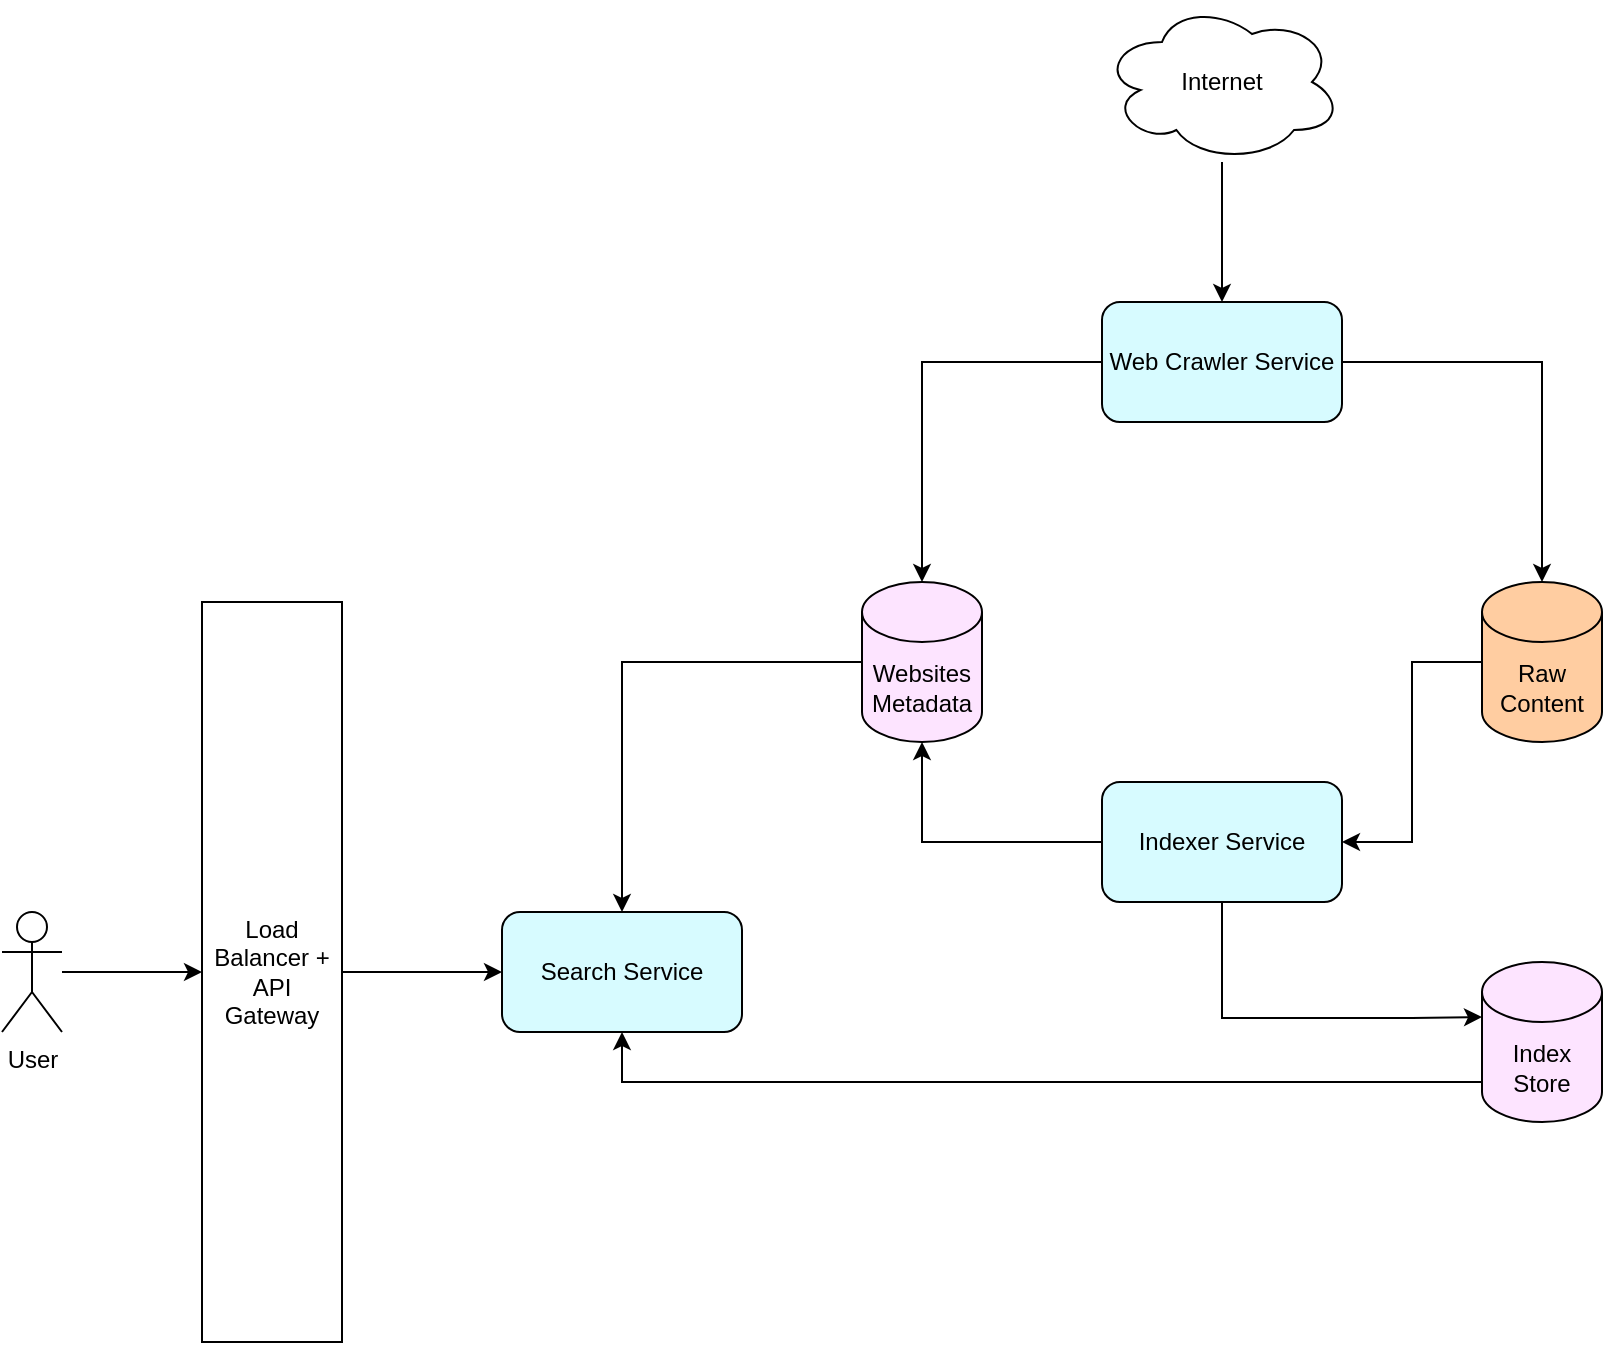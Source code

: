 <mxfile version="27.1.3">
  <diagram name="Page-1" id="1fHfDRsAxKp9Wu0-r-3a">
    <mxGraphModel dx="1868" dy="655" grid="1" gridSize="10" guides="1" tooltips="1" connect="1" arrows="1" fold="1" page="1" pageScale="1" pageWidth="850" pageHeight="1100" math="0" shadow="0">
      <root>
        <mxCell id="0" />
        <mxCell id="1" parent="0" />
        <mxCell id="ZGOQ4e3gz1KmdeJeDkj_-1" value="Web Crawler Service" style="rounded=1;whiteSpace=wrap;html=1;fillColor=#D7FBFF;" vertex="1" parent="1">
          <mxGeometry x="460" y="170" width="120" height="60" as="geometry" />
        </mxCell>
        <mxCell id="ZGOQ4e3gz1KmdeJeDkj_-5" value="" style="edgeStyle=orthogonalEdgeStyle;rounded=0;orthogonalLoop=1;jettySize=auto;html=1;" edge="1" parent="1" source="ZGOQ4e3gz1KmdeJeDkj_-2" target="ZGOQ4e3gz1KmdeJeDkj_-1">
          <mxGeometry relative="1" as="geometry" />
        </mxCell>
        <mxCell id="ZGOQ4e3gz1KmdeJeDkj_-2" value="Internet" style="ellipse;shape=cloud;whiteSpace=wrap;html=1;" vertex="1" parent="1">
          <mxGeometry x="460" y="20" width="120" height="80" as="geometry" />
        </mxCell>
        <mxCell id="ZGOQ4e3gz1KmdeJeDkj_-9" style="edgeStyle=orthogonalEdgeStyle;rounded=0;orthogonalLoop=1;jettySize=auto;html=1;entryX=1;entryY=0.5;entryDx=0;entryDy=0;" edge="1" parent="1" source="ZGOQ4e3gz1KmdeJeDkj_-3" target="ZGOQ4e3gz1KmdeJeDkj_-8">
          <mxGeometry relative="1" as="geometry" />
        </mxCell>
        <mxCell id="ZGOQ4e3gz1KmdeJeDkj_-3" value="Raw Content" style="shape=cylinder3;whiteSpace=wrap;html=1;boundedLbl=1;backgroundOutline=1;size=15;fillColor=#FFCDA1;" vertex="1" parent="1">
          <mxGeometry x="650" y="310" width="60" height="80" as="geometry" />
        </mxCell>
        <mxCell id="ZGOQ4e3gz1KmdeJeDkj_-14" style="edgeStyle=orthogonalEdgeStyle;rounded=0;orthogonalLoop=1;jettySize=auto;html=1;entryX=0.5;entryY=0;entryDx=0;entryDy=0;" edge="1" parent="1" source="ZGOQ4e3gz1KmdeJeDkj_-4" target="ZGOQ4e3gz1KmdeJeDkj_-13">
          <mxGeometry relative="1" as="geometry" />
        </mxCell>
        <mxCell id="ZGOQ4e3gz1KmdeJeDkj_-4" value="Websites Metadata" style="shape=cylinder3;whiteSpace=wrap;html=1;boundedLbl=1;backgroundOutline=1;size=15;fillColor=#FDE4FF;" vertex="1" parent="1">
          <mxGeometry x="340" y="310" width="60" height="80" as="geometry" />
        </mxCell>
        <mxCell id="ZGOQ4e3gz1KmdeJeDkj_-6" style="edgeStyle=orthogonalEdgeStyle;rounded=0;orthogonalLoop=1;jettySize=auto;html=1;entryX=0.5;entryY=0;entryDx=0;entryDy=0;entryPerimeter=0;" edge="1" parent="1" source="ZGOQ4e3gz1KmdeJeDkj_-1" target="ZGOQ4e3gz1KmdeJeDkj_-3">
          <mxGeometry relative="1" as="geometry" />
        </mxCell>
        <mxCell id="ZGOQ4e3gz1KmdeJeDkj_-7" style="edgeStyle=orthogonalEdgeStyle;rounded=0;orthogonalLoop=1;jettySize=auto;html=1;entryX=0.5;entryY=0;entryDx=0;entryDy=0;entryPerimeter=0;" edge="1" parent="1" source="ZGOQ4e3gz1KmdeJeDkj_-1" target="ZGOQ4e3gz1KmdeJeDkj_-4">
          <mxGeometry relative="1" as="geometry" />
        </mxCell>
        <mxCell id="ZGOQ4e3gz1KmdeJeDkj_-8" value="Indexer Service" style="rounded=1;whiteSpace=wrap;html=1;fillColor=#D7FBFF;" vertex="1" parent="1">
          <mxGeometry x="460" y="410" width="120" height="60" as="geometry" />
        </mxCell>
        <mxCell id="ZGOQ4e3gz1KmdeJeDkj_-15" style="edgeStyle=orthogonalEdgeStyle;rounded=0;orthogonalLoop=1;jettySize=auto;html=1;entryX=0.5;entryY=1;entryDx=0;entryDy=0;exitX=0;exitY=0;exitDx=0;exitDy=52.5;exitPerimeter=0;" edge="1" parent="1" source="ZGOQ4e3gz1KmdeJeDkj_-10" target="ZGOQ4e3gz1KmdeJeDkj_-13">
          <mxGeometry relative="1" as="geometry">
            <Array as="points">
              <mxPoint x="650" y="560" />
              <mxPoint x="220" y="560" />
            </Array>
          </mxGeometry>
        </mxCell>
        <mxCell id="ZGOQ4e3gz1KmdeJeDkj_-10" value="Index Store" style="shape=cylinder3;whiteSpace=wrap;html=1;boundedLbl=1;backgroundOutline=1;size=15;fillColor=#FDE4FF;" vertex="1" parent="1">
          <mxGeometry x="650" y="500" width="60" height="80" as="geometry" />
        </mxCell>
        <mxCell id="ZGOQ4e3gz1KmdeJeDkj_-11" style="edgeStyle=orthogonalEdgeStyle;rounded=0;orthogonalLoop=1;jettySize=auto;html=1;entryX=0;entryY=0;entryDx=0;entryDy=27.5;entryPerimeter=0;" edge="1" parent="1" source="ZGOQ4e3gz1KmdeJeDkj_-8" target="ZGOQ4e3gz1KmdeJeDkj_-10">
          <mxGeometry relative="1" as="geometry">
            <Array as="points">
              <mxPoint x="520" y="528" />
              <mxPoint x="615" y="528" />
            </Array>
          </mxGeometry>
        </mxCell>
        <mxCell id="ZGOQ4e3gz1KmdeJeDkj_-12" style="edgeStyle=orthogonalEdgeStyle;rounded=0;orthogonalLoop=1;jettySize=auto;html=1;entryX=0.5;entryY=1;entryDx=0;entryDy=0;entryPerimeter=0;" edge="1" parent="1" source="ZGOQ4e3gz1KmdeJeDkj_-8" target="ZGOQ4e3gz1KmdeJeDkj_-4">
          <mxGeometry relative="1" as="geometry" />
        </mxCell>
        <mxCell id="ZGOQ4e3gz1KmdeJeDkj_-13" value="Search Service" style="rounded=1;whiteSpace=wrap;html=1;fillColor=#D7FBFF;" vertex="1" parent="1">
          <mxGeometry x="160" y="475" width="120" height="60" as="geometry" />
        </mxCell>
        <mxCell id="ZGOQ4e3gz1KmdeJeDkj_-20" style="edgeStyle=orthogonalEdgeStyle;rounded=0;orthogonalLoop=1;jettySize=auto;html=1;entryX=0;entryY=0.5;entryDx=0;entryDy=0;" edge="1" parent="1" source="ZGOQ4e3gz1KmdeJeDkj_-16" target="ZGOQ4e3gz1KmdeJeDkj_-13">
          <mxGeometry relative="1" as="geometry" />
        </mxCell>
        <mxCell id="ZGOQ4e3gz1KmdeJeDkj_-16" value="Load Balancer + API Gateway" style="rounded=0;whiteSpace=wrap;html=1;" vertex="1" parent="1">
          <mxGeometry x="10" y="320" width="70" height="370" as="geometry" />
        </mxCell>
        <mxCell id="ZGOQ4e3gz1KmdeJeDkj_-17" value="User" style="shape=umlActor;verticalLabelPosition=bottom;verticalAlign=top;html=1;outlineConnect=0;" vertex="1" parent="1">
          <mxGeometry x="-90" y="475" width="30" height="60" as="geometry" />
        </mxCell>
        <mxCell id="ZGOQ4e3gz1KmdeJeDkj_-18" style="edgeStyle=orthogonalEdgeStyle;rounded=0;orthogonalLoop=1;jettySize=auto;html=1;entryX=0;entryY=0.5;entryDx=0;entryDy=0;" edge="1" parent="1" source="ZGOQ4e3gz1KmdeJeDkj_-17" target="ZGOQ4e3gz1KmdeJeDkj_-16">
          <mxGeometry relative="1" as="geometry" />
        </mxCell>
      </root>
    </mxGraphModel>
  </diagram>
</mxfile>
